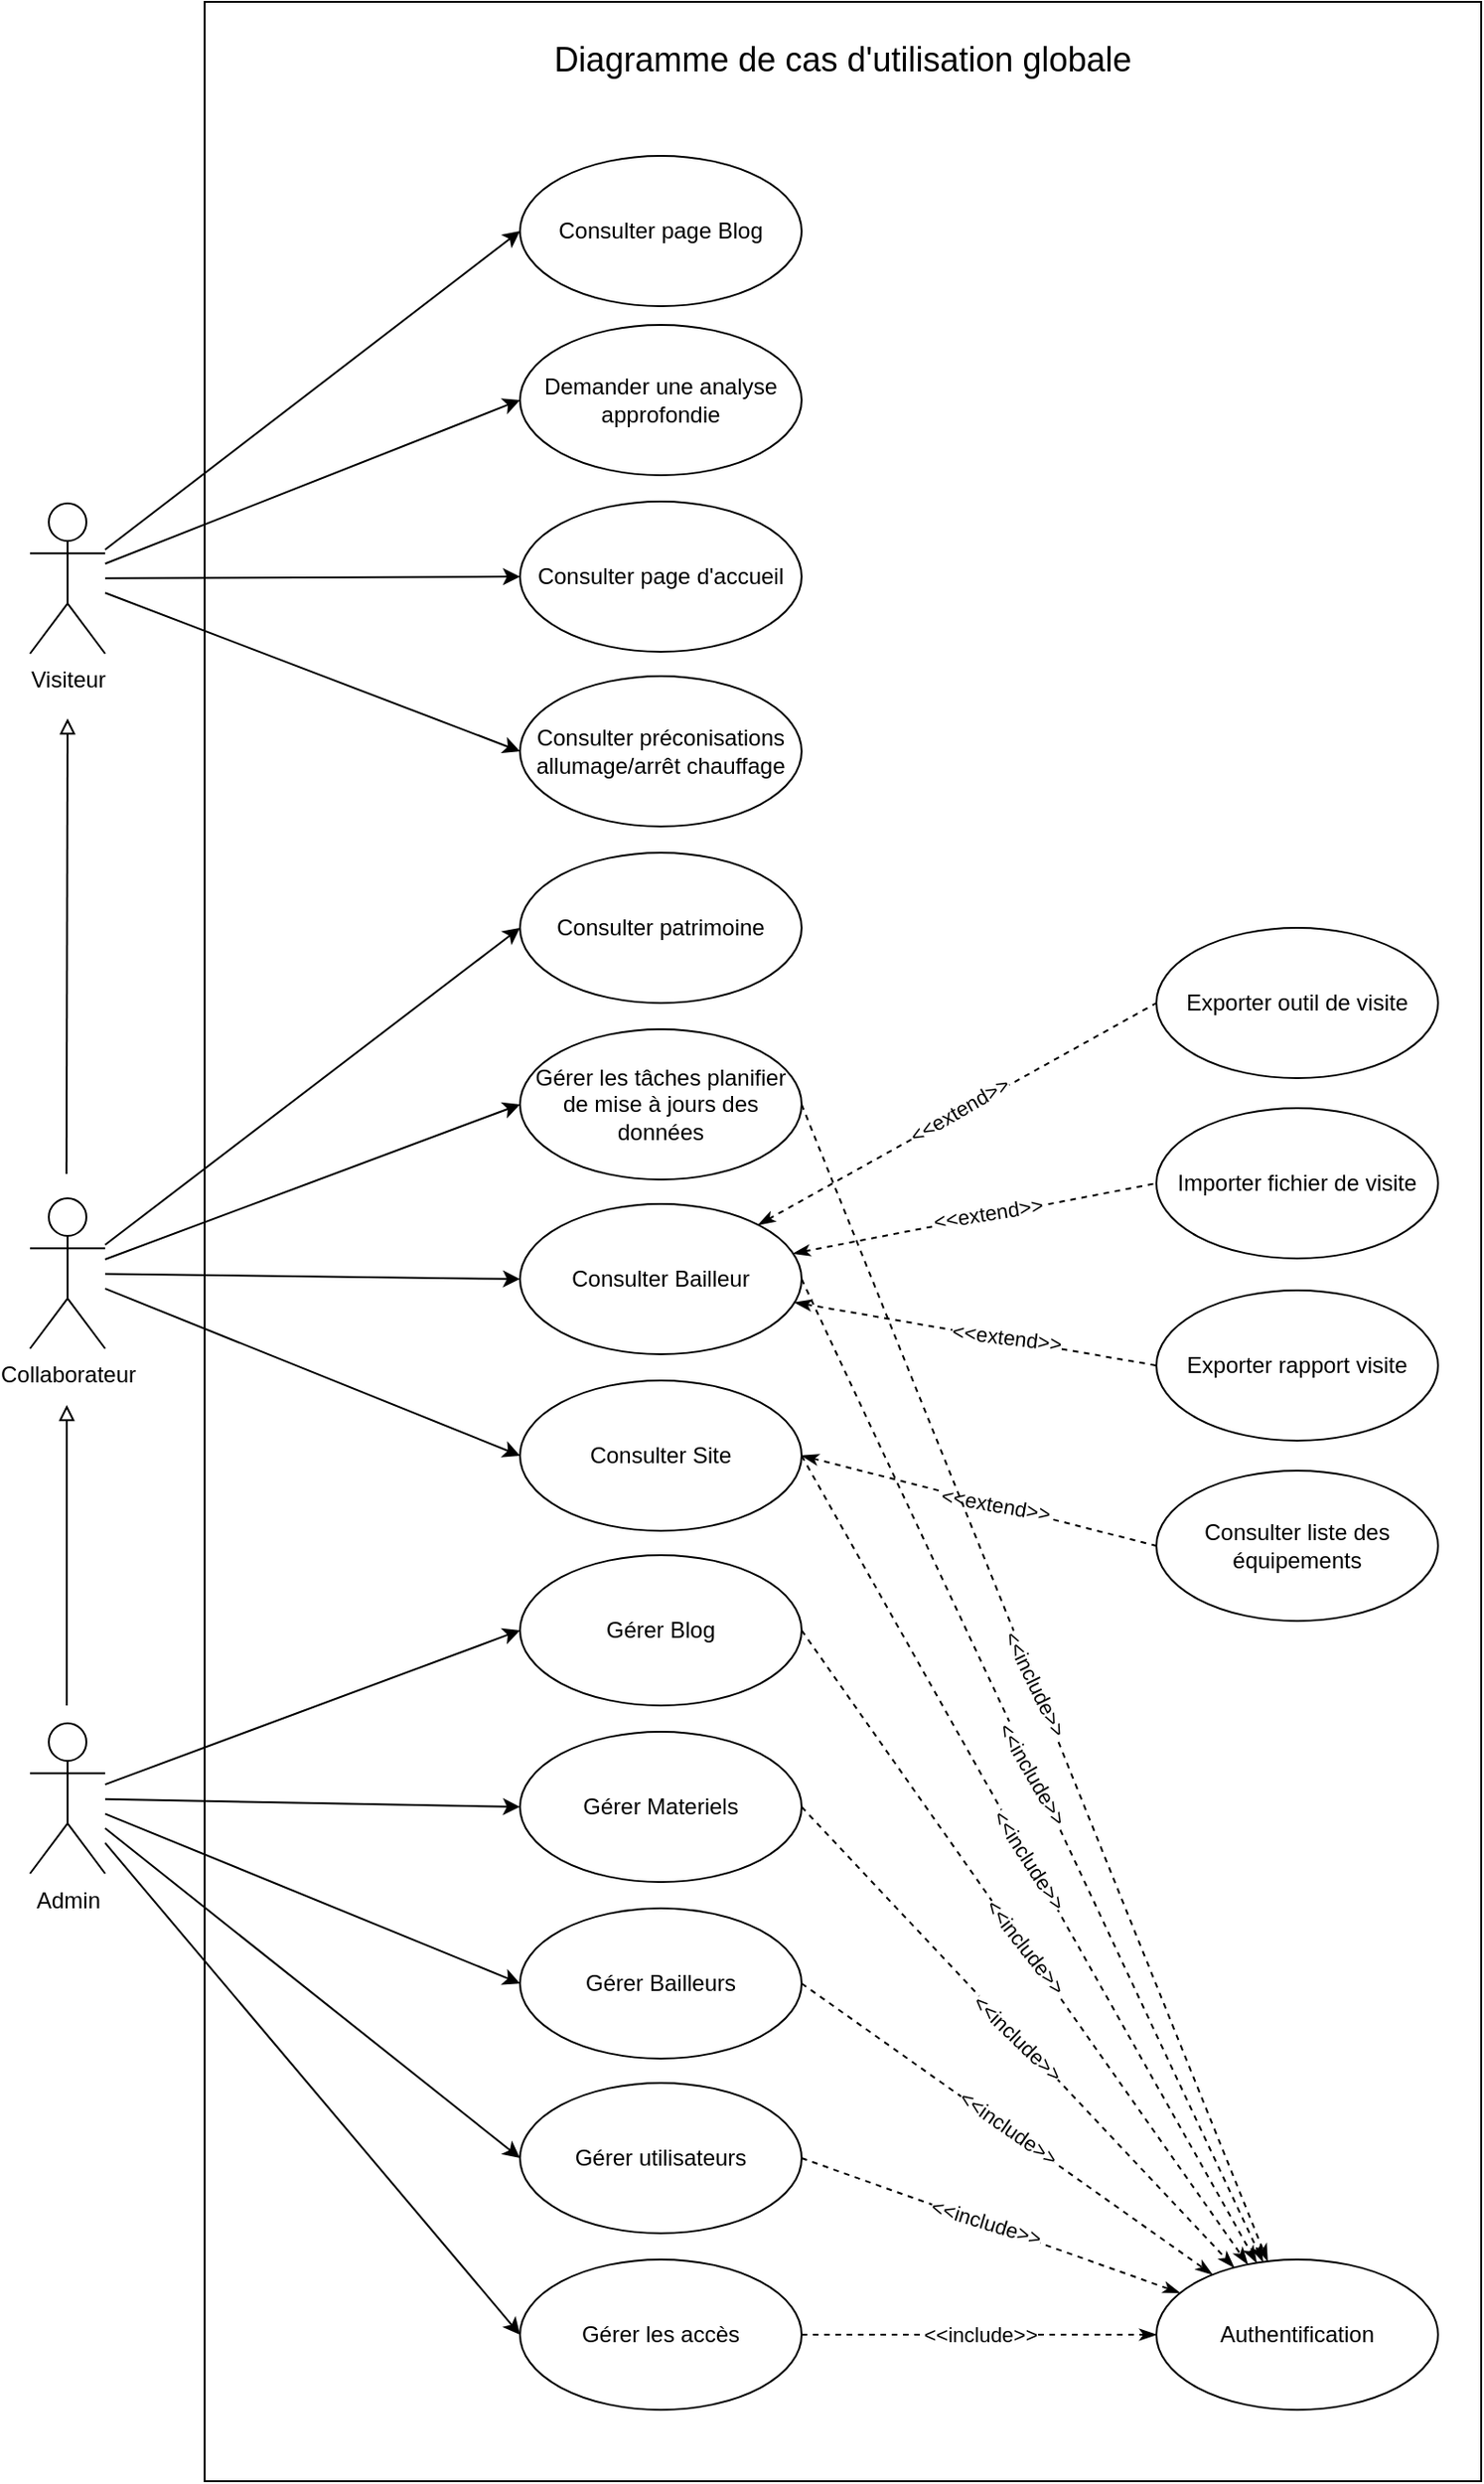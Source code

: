 <mxfile version="24.7.17">
  <diagram name="Page-1" id="UkuJcM3pljA8nV-5dZbl">
    <mxGraphModel dx="2336" dy="1994" grid="1" gridSize="10" guides="1" tooltips="1" connect="1" arrows="1" fold="1" page="1" pageScale="1" pageWidth="827" pageHeight="1169" math="0" shadow="0">
      <root>
        <mxCell id="0" />
        <mxCell id="1" parent="0" />
        <mxCell id="rs5CMINbXS5ElmrlZs5N-11" value="" style="rounded=0;whiteSpace=wrap;html=1;" vertex="1" parent="1">
          <mxGeometry x="73" y="-182" width="680" height="1320" as="geometry" />
        </mxCell>
        <mxCell id="L1_0BYCu7gVLp57IwC8j-4" style="rounded=0;orthogonalLoop=1;jettySize=auto;html=1;entryX=0;entryY=0.5;entryDx=0;entryDy=0;" parent="1" source="bM4iR_tVpDUXSTGg7Oxy-2" target="gfJM4c03IJpgwYlzWMbe-9" edge="1">
          <mxGeometry relative="1" as="geometry">
            <mxPoint x="120" y="790" as="sourcePoint" />
          </mxGeometry>
        </mxCell>
        <mxCell id="L1_0BYCu7gVLp57IwC8j-5" style="rounded=0;orthogonalLoop=1;jettySize=auto;html=1;entryX=0;entryY=0.5;entryDx=0;entryDy=0;" parent="1" source="bM4iR_tVpDUXSTGg7Oxy-2" target="gfJM4c03IJpgwYlzWMbe-10" edge="1">
          <mxGeometry relative="1" as="geometry">
            <mxPoint x="120" y="830" as="sourcePoint" />
          </mxGeometry>
        </mxCell>
        <mxCell id="L1_0BYCu7gVLp57IwC8j-12" style="rounded=0;orthogonalLoop=1;jettySize=auto;html=1;entryX=0;entryY=0.5;entryDx=0;entryDy=0;" parent="1" source="bM4iR_tVpDUXSTGg7Oxy-2" target="gfJM4c03IJpgwYlzWMbe-11" edge="1">
          <mxGeometry relative="1" as="geometry" />
        </mxCell>
        <mxCell id="L1_0BYCu7gVLp57IwC8j-13" style="rounded=0;orthogonalLoop=1;jettySize=auto;html=1;entryX=0;entryY=0.5;entryDx=0;entryDy=0;" parent="1" source="bM4iR_tVpDUXSTGg7Oxy-2" target="gfJM4c03IJpgwYlzWMbe-8" edge="1">
          <mxGeometry relative="1" as="geometry" />
        </mxCell>
        <mxCell id="L1_0BYCu7gVLp57IwC8j-14" style="rounded=0;orthogonalLoop=1;jettySize=auto;html=1;entryX=0;entryY=0.5;entryDx=0;entryDy=0;" parent="1" source="bM4iR_tVpDUXSTGg7Oxy-2" target="L1_0BYCu7gVLp57IwC8j-10" edge="1">
          <mxGeometry relative="1" as="geometry" />
        </mxCell>
        <mxCell id="bM4iR_tVpDUXSTGg7Oxy-2" value="Admin" style="shape=umlActor;verticalLabelPosition=bottom;verticalAlign=top;html=1;aspect=fixed;" parent="1" vertex="1">
          <mxGeometry x="-20" y="734.5" width="40" height="80" as="geometry" />
        </mxCell>
        <mxCell id="L1_0BYCu7gVLp57IwC8j-15" style="rounded=0;orthogonalLoop=1;jettySize=auto;html=1;entryX=0;entryY=0.5;entryDx=0;entryDy=0;" parent="1" source="bM4iR_tVpDUXSTGg7Oxy-3" target="gfJM4c03IJpgwYlzWMbe-7" edge="1">
          <mxGeometry relative="1" as="geometry" />
        </mxCell>
        <mxCell id="L1_0BYCu7gVLp57IwC8j-16" style="rounded=0;orthogonalLoop=1;jettySize=auto;html=1;entryX=0;entryY=0.5;entryDx=0;entryDy=0;" parent="1" source="bM4iR_tVpDUXSTGg7Oxy-3" target="gfJM4c03IJpgwYlzWMbe-14" edge="1">
          <mxGeometry relative="1" as="geometry" />
        </mxCell>
        <mxCell id="L1_0BYCu7gVLp57IwC8j-21" style="rounded=0;orthogonalLoop=1;jettySize=auto;html=1;entryX=0;entryY=0.5;entryDx=0;entryDy=0;" parent="1" source="bM4iR_tVpDUXSTGg7Oxy-3" target="L1_0BYCu7gVLp57IwC8j-20" edge="1">
          <mxGeometry relative="1" as="geometry" />
        </mxCell>
        <mxCell id="bM4iR_tVpDUXSTGg7Oxy-3" value="Collaborateur&lt;div&gt;&lt;br&gt;&lt;/div&gt;" style="shape=umlActor;verticalLabelPosition=bottom;verticalAlign=top;html=1;aspect=fixed;" parent="1" vertex="1">
          <mxGeometry x="-20" y="455" width="40" height="80" as="geometry" />
        </mxCell>
        <mxCell id="L1_0BYCu7gVLp57IwC8j-22" style="rounded=0;orthogonalLoop=1;jettySize=auto;html=1;entryX=0;entryY=0.5;entryDx=0;entryDy=0;" parent="1" source="bM4iR_tVpDUXSTGg7Oxy-3" target="gfJM4c03IJpgwYlzWMbe-27" edge="1">
          <mxGeometry relative="1" as="geometry">
            <mxPoint x="120" y="215.5" as="sourcePoint" />
          </mxGeometry>
        </mxCell>
        <mxCell id="L1_0BYCu7gVLp57IwC8j-23" style="rounded=0;orthogonalLoop=1;jettySize=auto;html=1;entryX=0;entryY=0.5;entryDx=0;entryDy=0;" parent="1" source="bM4iR_tVpDUXSTGg7Oxy-5" target="gfJM4c03IJpgwYlzWMbe-1" edge="1">
          <mxGeometry relative="1" as="geometry" />
        </mxCell>
        <mxCell id="L1_0BYCu7gVLp57IwC8j-24" style="rounded=0;orthogonalLoop=1;jettySize=auto;html=1;entryX=0;entryY=0.5;entryDx=0;entryDy=0;" parent="1" source="bM4iR_tVpDUXSTGg7Oxy-5" target="gfJM4c03IJpgwYlzWMbe-5" edge="1">
          <mxGeometry relative="1" as="geometry" />
        </mxCell>
        <mxCell id="L1_0BYCu7gVLp57IwC8j-25" style="rounded=0;orthogonalLoop=1;jettySize=auto;html=1;entryX=0;entryY=0.5;entryDx=0;entryDy=0;" parent="1" source="bM4iR_tVpDUXSTGg7Oxy-5" target="gfJM4c03IJpgwYlzWMbe-6" edge="1">
          <mxGeometry relative="1" as="geometry" />
        </mxCell>
        <mxCell id="bM4iR_tVpDUXSTGg7Oxy-5" value="&lt;div&gt;Visiteur&lt;/div&gt;" style="shape=umlActor;verticalLabelPosition=bottom;verticalAlign=top;html=1;aspect=fixed;" parent="1" vertex="1">
          <mxGeometry x="-20" y="85" width="40" height="80" as="geometry" />
        </mxCell>
        <mxCell id="L1_0BYCu7gVLp57IwC8j-26" style="rounded=0;orthogonalLoop=1;jettySize=auto;html=1;entryX=0;entryY=0.5;entryDx=0;entryDy=0;endArrow=none;endFill=0;startArrow=classicThin;startFill=1;dashed=1;" parent="1" source="gfJM4c03IJpgwYlzWMbe-7" target="gfJM4c03IJpgwYlzWMbe-12" edge="1">
          <mxGeometry relative="1" as="geometry" />
        </mxCell>
        <mxCell id="rs5CMINbXS5ElmrlZs5N-8" value="&amp;lt;&amp;lt;extend&amp;gt;&amp;gt;" style="edgeLabel;html=1;align=center;verticalAlign=middle;resizable=0;points=[];rotation=-30;" vertex="1" connectable="0" parent="L1_0BYCu7gVLp57IwC8j-26">
          <mxGeometry x="0.015" y="1" relative="1" as="geometry">
            <mxPoint as="offset" />
          </mxGeometry>
        </mxCell>
        <mxCell id="L1_0BYCu7gVLp57IwC8j-27" style="rounded=0;orthogonalLoop=1;jettySize=auto;html=1;entryX=0;entryY=0.5;entryDx=0;entryDy=0;endArrow=none;endFill=0;startArrow=classicThin;startFill=1;dashed=1;" parent="1" source="gfJM4c03IJpgwYlzWMbe-7" target="gfJM4c03IJpgwYlzWMbe-13" edge="1">
          <mxGeometry relative="1" as="geometry" />
        </mxCell>
        <mxCell id="rs5CMINbXS5ElmrlZs5N-7" value="&amp;lt;&amp;lt;extend&amp;gt;&amp;gt;" style="edgeLabel;html=1;align=center;verticalAlign=middle;resizable=0;points=[];rotation=-9;" vertex="1" connectable="0" parent="L1_0BYCu7gVLp57IwC8j-27">
          <mxGeometry x="0.072" y="2" relative="1" as="geometry">
            <mxPoint as="offset" />
          </mxGeometry>
        </mxCell>
        <mxCell id="L1_0BYCu7gVLp57IwC8j-29" style="rounded=0;orthogonalLoop=1;jettySize=auto;html=1;entryX=0;entryY=0.5;entryDx=0;entryDy=0;exitX=1;exitY=0.5;exitDx=0;exitDy=0;endArrow=none;endFill=0;startArrow=classicThin;startFill=1;dashed=1;" parent="1" source="gfJM4c03IJpgwYlzWMbe-14" target="gfJM4c03IJpgwYlzWMbe-16" edge="1">
          <mxGeometry relative="1" as="geometry" />
        </mxCell>
        <mxCell id="rs5CMINbXS5ElmrlZs5N-5" value="&amp;lt;&amp;lt;extend&amp;gt;&amp;gt;" style="edgeLabel;html=1;align=center;verticalAlign=middle;resizable=0;points=[];rotation=10;" vertex="1" connectable="0" parent="L1_0BYCu7gVLp57IwC8j-29">
          <mxGeometry x="0.089" relative="1" as="geometry">
            <mxPoint as="offset" />
          </mxGeometry>
        </mxCell>
        <mxCell id="L1_0BYCu7gVLp57IwC8j-46" style="rounded=0;orthogonalLoop=1;jettySize=auto;html=1;entryX=0;entryY=0.5;entryDx=0;entryDy=0;endArrow=none;endFill=0;startArrow=classicThin;startFill=1;dashed=1;" parent="1" source="gfJM4c03IJpgwYlzWMbe-7" target="gfJM4c03IJpgwYlzWMbe-15" edge="1">
          <mxGeometry relative="1" as="geometry" />
        </mxCell>
        <mxCell id="rs5CMINbXS5ElmrlZs5N-6" value="&amp;lt;&amp;lt;extend&amp;gt;&amp;gt;" style="edgeLabel;html=1;align=center;verticalAlign=middle;resizable=0;points=[];rotation=7;" vertex="1" connectable="0" parent="L1_0BYCu7gVLp57IwC8j-46">
          <mxGeometry x="0.167" y="1" relative="1" as="geometry">
            <mxPoint as="offset" />
          </mxGeometry>
        </mxCell>
        <mxCell id="L1_0BYCu7gVLp57IwC8j-54" style="rounded=0;orthogonalLoop=1;jettySize=auto;html=1;dashed=1;endArrow=classicThin;endFill=1;exitX=1;exitY=0.5;exitDx=0;exitDy=0;" parent="1" source="gfJM4c03IJpgwYlzWMbe-7" target="L1_0BYCu7gVLp57IwC8j-47" edge="1">
          <mxGeometry relative="1" as="geometry" />
        </mxCell>
        <mxCell id="L1_0BYCu7gVLp57IwC8j-62" value="&amp;lt;&amp;lt;include&amp;gt;&amp;gt;" style="edgeLabel;html=1;align=center;verticalAlign=middle;resizable=0;points=[];rotation=60;" parent="L1_0BYCu7gVLp57IwC8j-54" vertex="1" connectable="0">
          <mxGeometry relative="1" as="geometry">
            <mxPoint y="1" as="offset" />
          </mxGeometry>
        </mxCell>
        <mxCell id="gfJM4c03IJpgwYlzWMbe-7" value="Consulter Bailleur" style="ellipse;whiteSpace=wrap;html=1;" parent="1" vertex="1">
          <mxGeometry x="241" y="458" width="150" height="80" as="geometry" />
        </mxCell>
        <mxCell id="L1_0BYCu7gVLp57IwC8j-53" style="rounded=0;orthogonalLoop=1;jettySize=auto;html=1;dashed=1;endArrow=classicThin;endFill=1;exitX=1;exitY=0.5;exitDx=0;exitDy=0;" parent="1" source="gfJM4c03IJpgwYlzWMbe-14" target="L1_0BYCu7gVLp57IwC8j-47" edge="1">
          <mxGeometry relative="1" as="geometry" />
        </mxCell>
        <mxCell id="L1_0BYCu7gVLp57IwC8j-61" value="&amp;lt;&amp;lt;include&amp;gt;&amp;gt;" style="edgeLabel;html=1;align=center;verticalAlign=middle;resizable=0;points=[];rotation=57;" parent="L1_0BYCu7gVLp57IwC8j-53" vertex="1" connectable="0">
          <mxGeometry relative="1" as="geometry">
            <mxPoint as="offset" />
          </mxGeometry>
        </mxCell>
        <mxCell id="gfJM4c03IJpgwYlzWMbe-14" value="Consulter Site" style="ellipse;whiteSpace=wrap;html=1;" parent="1" vertex="1">
          <mxGeometry x="241" y="552" width="150" height="80" as="geometry" />
        </mxCell>
        <mxCell id="gfJM4c03IJpgwYlzWMbe-27" value="Consulter patrimoine" style="ellipse;whiteSpace=wrap;html=1;" parent="1" vertex="1">
          <mxGeometry x="241" y="271" width="150" height="80" as="geometry" />
        </mxCell>
        <mxCell id="L1_0BYCu7gVLp57IwC8j-7" style="rounded=0;orthogonalLoop=1;jettySize=auto;html=1;endArrow=block;endFill=0;" parent="1" edge="1">
          <mxGeometry relative="1" as="geometry">
            <mxPoint x="-0.42" y="725" as="sourcePoint" />
            <mxPoint x="-0.42" y="565" as="targetPoint" />
          </mxGeometry>
        </mxCell>
        <mxCell id="L1_0BYCu7gVLp57IwC8j-50" style="rounded=0;orthogonalLoop=1;jettySize=auto;html=1;dashed=1;endArrow=classicThin;endFill=1;exitX=1;exitY=0.5;exitDx=0;exitDy=0;" parent="1" source="L1_0BYCu7gVLp57IwC8j-10" target="L1_0BYCu7gVLp57IwC8j-47" edge="1">
          <mxGeometry relative="1" as="geometry" />
        </mxCell>
        <mxCell id="L1_0BYCu7gVLp57IwC8j-58" value="&amp;lt;&amp;lt;include&amp;gt;&amp;gt;" style="edgeLabel;html=1;align=center;verticalAlign=middle;resizable=0;points=[];rotation=35;" parent="L1_0BYCu7gVLp57IwC8j-50" vertex="1" connectable="0">
          <mxGeometry relative="1" as="geometry">
            <mxPoint x="1" y="-1" as="offset" />
          </mxGeometry>
        </mxCell>
        <mxCell id="L1_0BYCu7gVLp57IwC8j-10" value="Gérer Bailleurs" style="ellipse;whiteSpace=wrap;html=1;" parent="1" vertex="1">
          <mxGeometry x="241" y="833" width="150" height="80" as="geometry" />
        </mxCell>
        <mxCell id="L1_0BYCu7gVLp57IwC8j-51" style="rounded=0;orthogonalLoop=1;jettySize=auto;html=1;dashed=1;endArrow=classicThin;endFill=1;exitX=1;exitY=0.5;exitDx=0;exitDy=0;" parent="1" source="gfJM4c03IJpgwYlzWMbe-8" target="L1_0BYCu7gVLp57IwC8j-47" edge="1">
          <mxGeometry relative="1" as="geometry" />
        </mxCell>
        <mxCell id="L1_0BYCu7gVLp57IwC8j-59" value="&amp;lt;&amp;lt;include&amp;gt;&amp;gt;" style="edgeLabel;html=1;align=center;verticalAlign=middle;resizable=0;points=[];rotation=44;" parent="L1_0BYCu7gVLp57IwC8j-51" vertex="1" connectable="0">
          <mxGeometry relative="1" as="geometry">
            <mxPoint as="offset" />
          </mxGeometry>
        </mxCell>
        <mxCell id="gfJM4c03IJpgwYlzWMbe-8" value="Gérer Materiels" style="ellipse;whiteSpace=wrap;html=1;" parent="1" vertex="1">
          <mxGeometry x="241" y="739" width="150" height="80" as="geometry" />
        </mxCell>
        <mxCell id="L1_0BYCu7gVLp57IwC8j-49" style="rounded=0;orthogonalLoop=1;jettySize=auto;html=1;dashed=1;endArrow=classicThin;endFill=1;exitX=1;exitY=0.5;exitDx=0;exitDy=0;" parent="1" source="gfJM4c03IJpgwYlzWMbe-9" target="L1_0BYCu7gVLp57IwC8j-47" edge="1">
          <mxGeometry relative="1" as="geometry" />
        </mxCell>
        <mxCell id="L1_0BYCu7gVLp57IwC8j-57" value="&amp;lt;&amp;lt;include&amp;gt;&amp;gt;" style="edgeLabel;html=1;align=center;verticalAlign=middle;resizable=0;points=[];rotation=17;" parent="L1_0BYCu7gVLp57IwC8j-49" vertex="1" connectable="0">
          <mxGeometry relative="1" as="geometry">
            <mxPoint x="-3" y="-2" as="offset" />
          </mxGeometry>
        </mxCell>
        <mxCell id="gfJM4c03IJpgwYlzWMbe-9" value="Gérer utilisateurs" style="ellipse;whiteSpace=wrap;html=1;" parent="1" vertex="1">
          <mxGeometry x="241" y="926" width="150" height="80" as="geometry" />
        </mxCell>
        <mxCell id="L1_0BYCu7gVLp57IwC8j-48" style="rounded=0;orthogonalLoop=1;jettySize=auto;html=1;dashed=1;endArrow=classicThin;endFill=1;exitX=1;exitY=0.5;exitDx=0;exitDy=0;" parent="1" source="gfJM4c03IJpgwYlzWMbe-10" target="L1_0BYCu7gVLp57IwC8j-47" edge="1">
          <mxGeometry relative="1" as="geometry" />
        </mxCell>
        <mxCell id="L1_0BYCu7gVLp57IwC8j-56" value="&amp;lt;&amp;lt;include&amp;gt;&amp;gt;" style="edgeLabel;html=1;align=center;verticalAlign=middle;resizable=0;points=[];" parent="L1_0BYCu7gVLp57IwC8j-48" vertex="1" connectable="0">
          <mxGeometry relative="1" as="geometry">
            <mxPoint as="offset" />
          </mxGeometry>
        </mxCell>
        <mxCell id="gfJM4c03IJpgwYlzWMbe-10" value="Gérer les a&lt;span style=&quot;background-color: initial;&quot;&gt;ccès&lt;/span&gt;" style="ellipse;whiteSpace=wrap;html=1;" parent="1" vertex="1">
          <mxGeometry x="241" y="1020" width="150" height="80" as="geometry" />
        </mxCell>
        <mxCell id="L1_0BYCu7gVLp57IwC8j-52" style="rounded=0;orthogonalLoop=1;jettySize=auto;html=1;dashed=1;endArrow=classicThin;endFill=1;exitX=1;exitY=0.5;exitDx=0;exitDy=0;" parent="1" source="gfJM4c03IJpgwYlzWMbe-11" target="L1_0BYCu7gVLp57IwC8j-47" edge="1">
          <mxGeometry relative="1" as="geometry" />
        </mxCell>
        <mxCell id="L1_0BYCu7gVLp57IwC8j-60" value="&amp;lt;&amp;lt;include&amp;gt;&amp;gt;" style="edgeLabel;html=1;align=center;verticalAlign=middle;resizable=0;points=[];rotation=52;" parent="L1_0BYCu7gVLp57IwC8j-52" vertex="1" connectable="0">
          <mxGeometry relative="1" as="geometry">
            <mxPoint y="-1" as="offset" />
          </mxGeometry>
        </mxCell>
        <mxCell id="gfJM4c03IJpgwYlzWMbe-11" value="Gérer Blog" style="ellipse;whiteSpace=wrap;html=1;" parent="1" vertex="1">
          <mxGeometry x="241" y="645" width="150" height="80" as="geometry" />
        </mxCell>
        <mxCell id="L1_0BYCu7gVLp57IwC8j-2" style="edgeStyle=orthogonalEdgeStyle;rounded=0;orthogonalLoop=1;jettySize=auto;html=1;exitX=0.5;exitY=1;exitDx=0;exitDy=0;" parent="1" source="gfJM4c03IJpgwYlzWMbe-8" target="gfJM4c03IJpgwYlzWMbe-8" edge="1">
          <mxGeometry relative="1" as="geometry" />
        </mxCell>
        <mxCell id="L1_0BYCu7gVLp57IwC8j-55" style="rounded=0;orthogonalLoop=1;jettySize=auto;html=1;dashed=1;endArrow=classicThin;endFill=1;exitX=1;exitY=0.5;exitDx=0;exitDy=0;" parent="1" source="L1_0BYCu7gVLp57IwC8j-20" target="L1_0BYCu7gVLp57IwC8j-47" edge="1">
          <mxGeometry relative="1" as="geometry" />
        </mxCell>
        <mxCell id="L1_0BYCu7gVLp57IwC8j-63" value="&amp;lt;&amp;lt;include&amp;gt;&amp;gt;" style="edgeLabel;html=1;align=center;verticalAlign=middle;resizable=0;points=[];rotation=64;" parent="L1_0BYCu7gVLp57IwC8j-55" vertex="1" connectable="0">
          <mxGeometry relative="1" as="geometry">
            <mxPoint as="offset" />
          </mxGeometry>
        </mxCell>
        <mxCell id="L1_0BYCu7gVLp57IwC8j-20" value="Gérer les tâches planifier de mise à jours des données" style="ellipse;whiteSpace=wrap;html=1;" parent="1" vertex="1">
          <mxGeometry x="241" y="365" width="150" height="80" as="geometry" />
        </mxCell>
        <mxCell id="gfJM4c03IJpgwYlzWMbe-1" value="Demander une analyse approfondie" style="ellipse;whiteSpace=wrap;html=1;" parent="1" vertex="1">
          <mxGeometry x="241" y="-10" width="150" height="80" as="geometry" />
        </mxCell>
        <mxCell id="gfJM4c03IJpgwYlzWMbe-5" value="Consulter page d&#39;accueil" style="ellipse;whiteSpace=wrap;html=1;" parent="1" vertex="1">
          <mxGeometry x="241" y="84" width="150" height="80" as="geometry" />
        </mxCell>
        <mxCell id="gfJM4c03IJpgwYlzWMbe-6" value="Consulter préconisations allumage/arrêt chauffage" style="ellipse;whiteSpace=wrap;html=1;" parent="1" vertex="1">
          <mxGeometry x="241" y="177" width="150" height="80" as="geometry" />
        </mxCell>
        <mxCell id="L1_0BYCu7gVLp57IwC8j-47" value="Authentification" style="ellipse;whiteSpace=wrap;html=1;container=0;" parent="1" vertex="1">
          <mxGeometry x="580" y="1020" width="150" height="80" as="geometry" />
        </mxCell>
        <mxCell id="rs5CMINbXS5ElmrlZs5N-1" value="" style="group" vertex="1" connectable="0" parent="1">
          <mxGeometry x="580" y="311" width="150" height="369" as="geometry" />
        </mxCell>
        <mxCell id="gfJM4c03IJpgwYlzWMbe-15" value="Exporter rapport visite" style="ellipse;whiteSpace=wrap;html=1;container=0;" parent="rs5CMINbXS5ElmrlZs5N-1" vertex="1">
          <mxGeometry y="193" width="150" height="80" as="geometry" />
        </mxCell>
        <mxCell id="gfJM4c03IJpgwYlzWMbe-16" value="Consulter liste des équipements" style="ellipse;whiteSpace=wrap;html=1;container=0;" parent="rs5CMINbXS5ElmrlZs5N-1" vertex="1">
          <mxGeometry y="289" width="150" height="80" as="geometry" />
        </mxCell>
        <mxCell id="gfJM4c03IJpgwYlzWMbe-12" value="Exporter outil de visite" style="ellipse;whiteSpace=wrap;html=1;container=0;" parent="rs5CMINbXS5ElmrlZs5N-1" vertex="1">
          <mxGeometry width="150" height="80" as="geometry" />
        </mxCell>
        <mxCell id="gfJM4c03IJpgwYlzWMbe-13" value="Importer fichier de visite" style="ellipse;whiteSpace=wrap;html=1;container=0;" parent="rs5CMINbXS5ElmrlZs5N-1" vertex="1">
          <mxGeometry y="96" width="150" height="80" as="geometry" />
        </mxCell>
        <mxCell id="rs5CMINbXS5ElmrlZs5N-2" style="rounded=0;orthogonalLoop=1;jettySize=auto;html=1;endArrow=block;endFill=0;" edge="1" parent="1">
          <mxGeometry relative="1" as="geometry">
            <mxPoint x="-0.59" y="442" as="sourcePoint" />
            <mxPoint y="199.5" as="targetPoint" />
          </mxGeometry>
        </mxCell>
        <mxCell id="rs5CMINbXS5ElmrlZs5N-9" value="Consulter page Blog" style="ellipse;whiteSpace=wrap;html=1;" vertex="1" parent="1">
          <mxGeometry x="241" y="-100" width="150" height="80" as="geometry" />
        </mxCell>
        <mxCell id="rs5CMINbXS5ElmrlZs5N-10" style="rounded=0;orthogonalLoop=1;jettySize=auto;html=1;entryX=0;entryY=0.5;entryDx=0;entryDy=0;" edge="1" parent="1" source="bM4iR_tVpDUXSTGg7Oxy-5" target="rs5CMINbXS5ElmrlZs5N-9">
          <mxGeometry relative="1" as="geometry">
            <mxPoint x="20" y="37" as="sourcePoint" />
            <mxPoint x="241" y="-50" as="targetPoint" />
          </mxGeometry>
        </mxCell>
        <mxCell id="rs5CMINbXS5ElmrlZs5N-12" value="Diagramme de cas d&#39;utilisation globale" style="text;html=1;align=center;verticalAlign=middle;whiteSpace=wrap;rounded=0;fontSize=18;" vertex="1" parent="1">
          <mxGeometry x="228" y="-170" width="370" height="38" as="geometry" />
        </mxCell>
      </root>
    </mxGraphModel>
  </diagram>
</mxfile>
